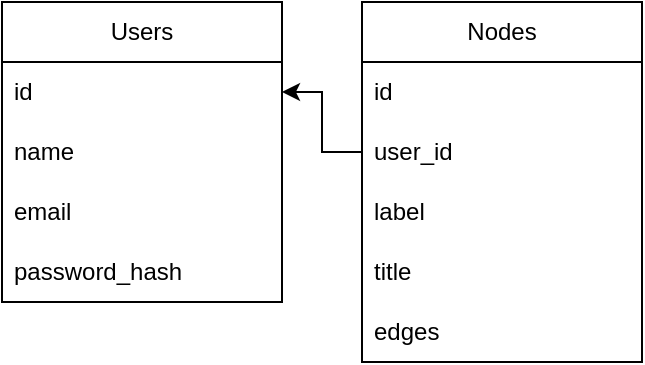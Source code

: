 <mxfile version="21.2.1" type="github">
  <diagram id="C5RBs43oDa-KdzZeNtuy" name="Page-1">
    <mxGraphModel dx="1034" dy="771" grid="1" gridSize="10" guides="1" tooltips="1" connect="1" arrows="1" fold="1" page="1" pageScale="1" pageWidth="827" pageHeight="1169" math="0" shadow="0">
      <root>
        <mxCell id="WIyWlLk6GJQsqaUBKTNV-0" />
        <mxCell id="WIyWlLk6GJQsqaUBKTNV-1" parent="WIyWlLk6GJQsqaUBKTNV-0" />
        <mxCell id="BnEKUsxKuL9DspkYrQC4-0" value="Users" style="swimlane;fontStyle=0;childLayout=stackLayout;horizontal=1;startSize=30;horizontalStack=0;resizeParent=1;resizeParentMax=0;resizeLast=0;collapsible=1;marginBottom=0;whiteSpace=wrap;html=1;" vertex="1" parent="WIyWlLk6GJQsqaUBKTNV-1">
          <mxGeometry x="240" y="140" width="140" height="150" as="geometry" />
        </mxCell>
        <mxCell id="BnEKUsxKuL9DspkYrQC4-1" value="id" style="text;strokeColor=none;fillColor=none;align=left;verticalAlign=middle;spacingLeft=4;spacingRight=4;overflow=hidden;points=[[0,0.5],[1,0.5]];portConstraint=eastwest;rotatable=0;whiteSpace=wrap;html=1;" vertex="1" parent="BnEKUsxKuL9DspkYrQC4-0">
          <mxGeometry y="30" width="140" height="30" as="geometry" />
        </mxCell>
        <mxCell id="BnEKUsxKuL9DspkYrQC4-2" value="name" style="text;strokeColor=none;fillColor=none;align=left;verticalAlign=middle;spacingLeft=4;spacingRight=4;overflow=hidden;points=[[0,0.5],[1,0.5]];portConstraint=eastwest;rotatable=0;whiteSpace=wrap;html=1;" vertex="1" parent="BnEKUsxKuL9DspkYrQC4-0">
          <mxGeometry y="60" width="140" height="30" as="geometry" />
        </mxCell>
        <mxCell id="BnEKUsxKuL9DspkYrQC4-3" value="email" style="text;strokeColor=none;fillColor=none;align=left;verticalAlign=middle;spacingLeft=4;spacingRight=4;overflow=hidden;points=[[0,0.5],[1,0.5]];portConstraint=eastwest;rotatable=0;whiteSpace=wrap;html=1;" vertex="1" parent="BnEKUsxKuL9DspkYrQC4-0">
          <mxGeometry y="90" width="140" height="30" as="geometry" />
        </mxCell>
        <mxCell id="BnEKUsxKuL9DspkYrQC4-4" value="password_hash" style="text;strokeColor=none;fillColor=none;align=left;verticalAlign=middle;spacingLeft=4;spacingRight=4;overflow=hidden;points=[[0,0.5],[1,0.5]];portConstraint=eastwest;rotatable=0;whiteSpace=wrap;html=1;" vertex="1" parent="BnEKUsxKuL9DspkYrQC4-0">
          <mxGeometry y="120" width="140" height="30" as="geometry" />
        </mxCell>
        <mxCell id="BnEKUsxKuL9DspkYrQC4-5" value="Nodes" style="swimlane;fontStyle=0;childLayout=stackLayout;horizontal=1;startSize=30;horizontalStack=0;resizeParent=1;resizeParentMax=0;resizeLast=0;collapsible=1;marginBottom=0;whiteSpace=wrap;html=1;" vertex="1" parent="WIyWlLk6GJQsqaUBKTNV-1">
          <mxGeometry x="420" y="140" width="140" height="180" as="geometry" />
        </mxCell>
        <mxCell id="BnEKUsxKuL9DspkYrQC4-6" value="id" style="text;strokeColor=none;fillColor=none;align=left;verticalAlign=middle;spacingLeft=4;spacingRight=4;overflow=hidden;points=[[0,0.5],[1,0.5]];portConstraint=eastwest;rotatable=0;whiteSpace=wrap;html=1;" vertex="1" parent="BnEKUsxKuL9DspkYrQC4-5">
          <mxGeometry y="30" width="140" height="30" as="geometry" />
        </mxCell>
        <mxCell id="BnEKUsxKuL9DspkYrQC4-8" value="user_id" style="text;strokeColor=none;fillColor=none;align=left;verticalAlign=middle;spacingLeft=4;spacingRight=4;overflow=hidden;points=[[0,0.5],[1,0.5]];portConstraint=eastwest;rotatable=0;whiteSpace=wrap;html=1;" vertex="1" parent="BnEKUsxKuL9DspkYrQC4-5">
          <mxGeometry y="60" width="140" height="30" as="geometry" />
        </mxCell>
        <mxCell id="BnEKUsxKuL9DspkYrQC4-9" value="label" style="text;strokeColor=none;fillColor=none;align=left;verticalAlign=middle;spacingLeft=4;spacingRight=4;overflow=hidden;points=[[0,0.5],[1,0.5]];portConstraint=eastwest;rotatable=0;whiteSpace=wrap;html=1;" vertex="1" parent="BnEKUsxKuL9DspkYrQC4-5">
          <mxGeometry y="90" width="140" height="30" as="geometry" />
        </mxCell>
        <mxCell id="BnEKUsxKuL9DspkYrQC4-11" value="title" style="text;strokeColor=none;fillColor=none;align=left;verticalAlign=middle;spacingLeft=4;spacingRight=4;overflow=hidden;points=[[0,0.5],[1,0.5]];portConstraint=eastwest;rotatable=0;whiteSpace=wrap;html=1;" vertex="1" parent="BnEKUsxKuL9DspkYrQC4-5">
          <mxGeometry y="120" width="140" height="30" as="geometry" />
        </mxCell>
        <mxCell id="BnEKUsxKuL9DspkYrQC4-27" value="edges" style="text;strokeColor=none;fillColor=none;align=left;verticalAlign=middle;spacingLeft=4;spacingRight=4;overflow=hidden;points=[[0,0.5],[1,0.5]];portConstraint=eastwest;rotatable=0;whiteSpace=wrap;html=1;" vertex="1" parent="BnEKUsxKuL9DspkYrQC4-5">
          <mxGeometry y="150" width="140" height="30" as="geometry" />
        </mxCell>
        <mxCell id="BnEKUsxKuL9DspkYrQC4-26" style="edgeStyle=orthogonalEdgeStyle;rounded=0;orthogonalLoop=1;jettySize=auto;html=1;exitX=0;exitY=0.5;exitDx=0;exitDy=0;entryX=1;entryY=0.5;entryDx=0;entryDy=0;" edge="1" parent="WIyWlLk6GJQsqaUBKTNV-1" source="BnEKUsxKuL9DspkYrQC4-8" target="BnEKUsxKuL9DspkYrQC4-1">
          <mxGeometry relative="1" as="geometry" />
        </mxCell>
      </root>
    </mxGraphModel>
  </diagram>
</mxfile>
